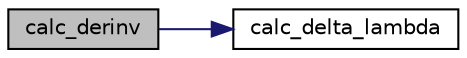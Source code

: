 digraph "calc_derinv"
{
  edge [fontname="Helvetica",fontsize="10",labelfontname="Helvetica",labelfontsize="10"];
  node [fontname="Helvetica",fontsize="10",shape=record];
  rankdir="LR";
  Node1249 [label="calc_derinv",height=0.2,width=0.4,color="black", fillcolor="grey75", style="filled", fontcolor="black"];
  Node1249 -> Node1250 [color="midnightblue",fontsize="10",style="solid",fontname="Helvetica"];
  Node1250 [label="calc_delta_lambda",height=0.2,width=0.4,color="black", fillcolor="white", style="filled",URL="$d1/dec/lib_2_d_i_s_c_r_e_t_a_2design_8_c.html#a6d9006e88fa817dbd9f1f0217983ca75"];
}
